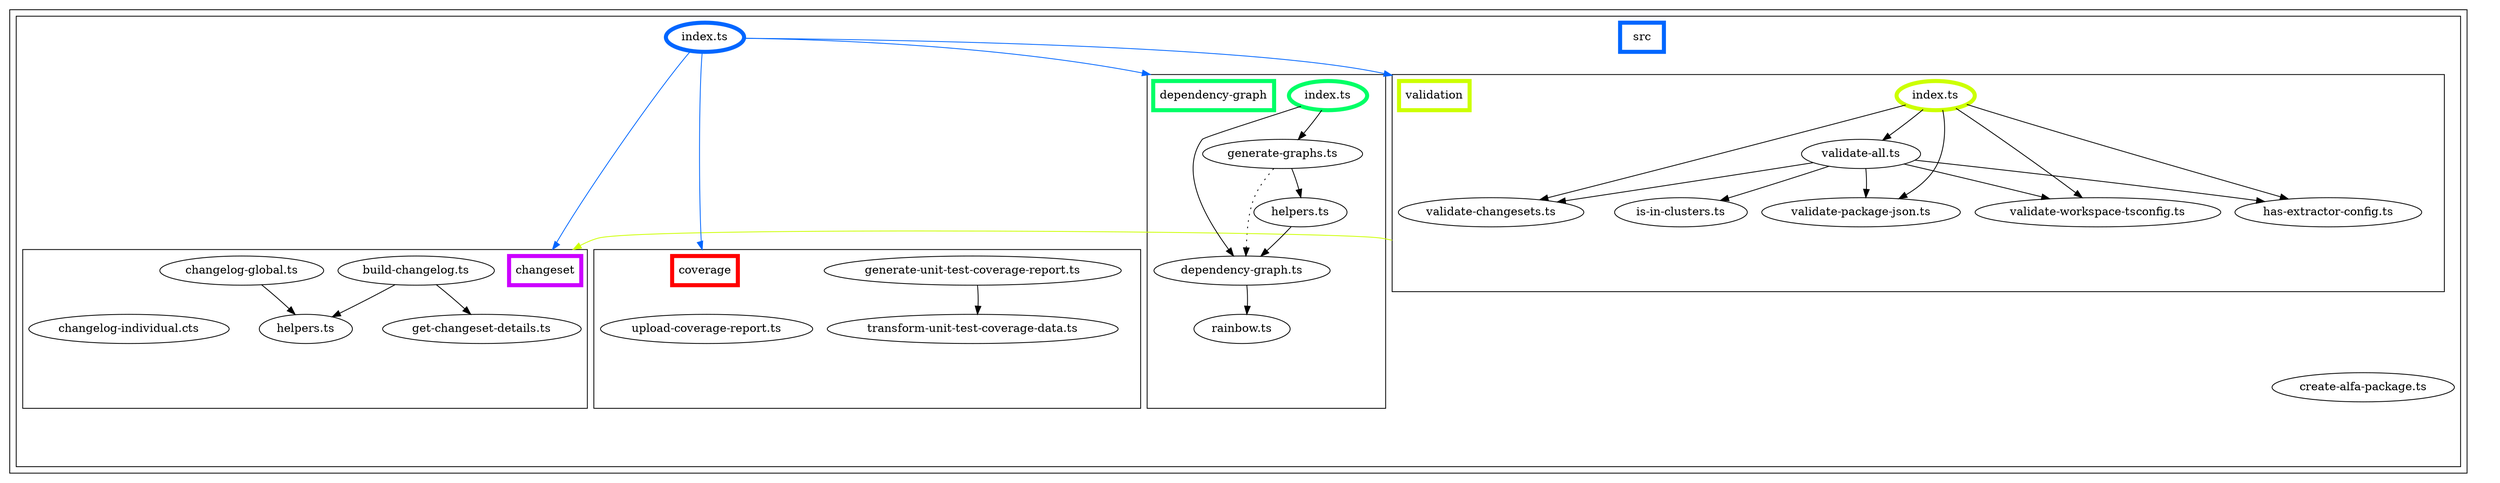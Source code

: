 digraph "dependency-graph-@siteimprove/alfa-toolchain" {
  compound = true;
  "src/dependency-graph/rainbow.ts";
  "src/coverage/transform-unit-test-coverage-data.ts";
  "src/dependency-graph/dependency-graph.ts";
  "src/dependency-graph/generate-graphs.ts";
  "src/changeset/get-changeset-details.ts";
  "exit_src/validation";
  "name_src/changeset";
  "src/dependency-graph/helpers.ts";
  "src/changeset/helpers.ts";
  "src/validation/has-extractor-config.ts";
  "src/validation/validate-all.ts";
  "src/validation/validate-changesets.ts";
  "src/validation/validate-package-json.ts";
  "src/validation/validate-workspace-tsconfig.ts";
  "src/changeset/build-changelog.ts";
  "src/changeset/changelog-global.ts";
  "src/changeset/changelog-individual.cts";
  "src/coverage/generate-unit-test-coverage-report.ts";
  "name_src/coverage";
  "src/coverage/upload-coverage-report.ts";
  "src/dependency-graph/index.ts";
  "name_src/dependency-graph";
  "src/validation/index.ts";
  "name_src/validation";
  "src/validation/is-in-clusters.ts";
  subgraph "cluster_src" {
    color = "#000000";
    label = "";
    "exit_src" [
      style = "invis";
    ];
    subgraph "cluster_src" {
      color = "#000000";
      label = "";
      "name_src" [
        penwidth = 5;
        shape = "rectangle";
        color = "#0066ff";
        label = "src";
      ];
      "exit_src" [
        style = "invis";
      ];
      "src/create-alfa-package.ts" [
        label = "create-alfa-package.ts";
      ];
      "src/index.ts" [
        label = "index.ts";
        color = "#0066ff";
        penwidth = 5;
      ];
      subgraph "cluster_src/dependency-graph" {
        color = "#000000";
        label = "";
        "name_src/dependency-graph" [
          penwidth = 5;
          shape = "rectangle";
          color = "#00ff66";
          label = "dependency-graph";
        ];
        "exit_src/dependency-graph" [
          style = "invis";
        ];
        "src/dependency-graph/dependency-graph.ts" [
          label = "dependency-graph.ts";
        ];
        "src/dependency-graph/index.ts" [
          label = "index.ts";
          color = "#00ff66";
          penwidth = 5;
        ];
        "src/dependency-graph/generate-graphs.ts" [
          label = "generate-graphs.ts";
        ];
        "src/dependency-graph/rainbow.ts" [
          label = "rainbow.ts";
        ];
        "src/dependency-graph/helpers.ts" [
          label = "helpers.ts";
        ];
        "src/dependency-graph/dependency-graph.ts" -> "exit_src/dependency-graph" [
          style = "invis";
        ];
        "src/dependency-graph/index.ts" -> "exit_src/dependency-graph" [
          style = "invis";
        ];
        "src/dependency-graph/generate-graphs.ts" -> "exit_src/dependency-graph" [
          style = "invis";
        ];
        "src/dependency-graph/rainbow.ts" -> "exit_src/dependency-graph" [
          style = "invis";
        ];
        "src/dependency-graph/helpers.ts" -> "exit_src/dependency-graph" [
          style = "invis";
        ];
      }
      subgraph "cluster_src/coverage" {
        color = "#000000";
        label = "";
        "name_src/coverage" [
          penwidth = 5;
          shape = "rectangle";
          color = "#ff0000";
          label = "coverage";
        ];
        "exit_src/coverage" [
          style = "invis";
        ];
        "src/coverage/generate-unit-test-coverage-report.ts" [
          label = "generate-unit-test-coverage-report.ts";
        ];
        "src/coverage/upload-coverage-report.ts" [
          label = "upload-coverage-report.ts";
        ];
        "src/coverage/transform-unit-test-coverage-data.ts" [
          label = "transform-unit-test-coverage-data.ts";
        ];
        "src/coverage/generate-unit-test-coverage-report.ts" -> "exit_src/coverage" [
          style = "invis";
        ];
        "src/coverage/upload-coverage-report.ts" -> "exit_src/coverage" [
          style = "invis";
        ];
        "src/coverage/transform-unit-test-coverage-data.ts" -> "exit_src/coverage" [
          style = "invis";
        ];
      }
      subgraph "cluster_src/validation" {
        color = "#000000";
        label = "";
        "name_src/validation" [
          penwidth = 5;
          shape = "rectangle";
          color = "#ccff00";
          label = "validation";
        ];
        "exit_src/validation" [
          style = "invis";
        ];
        "src/validation/validate-changesets.ts" [
          label = "validate-changesets.ts";
        ];
        "src/validation/index.ts" [
          label = "index.ts";
          color = "#ccff00";
          penwidth = 5;
        ];
        "src/validation/has-extractor-config.ts" [
          label = "has-extractor-config.ts";
        ];
        "src/validation/is-in-clusters.ts" [
          label = "is-in-clusters.ts";
        ];
        "src/validation/validate-workspace-tsconfig.ts" [
          label = "validate-workspace-tsconfig.ts";
        ];
        "src/validation/validate-package-json.ts" [
          label = "validate-package-json.ts";
        ];
        "src/validation/validate-all.ts" [
          label = "validate-all.ts";
        ];
        "src/validation/validate-changesets.ts" -> "exit_src/validation" [
          style = "invis";
        ];
        "src/validation/index.ts" -> "exit_src/validation" [
          style = "invis";
        ];
        "src/validation/has-extractor-config.ts" -> "exit_src/validation" [
          style = "invis";
        ];
        "src/validation/is-in-clusters.ts" -> "exit_src/validation" [
          style = "invis";
        ];
        "src/validation/validate-workspace-tsconfig.ts" -> "exit_src/validation" [
          style = "invis";
        ];
        "src/validation/validate-package-json.ts" -> "exit_src/validation" [
          style = "invis";
        ];
        "src/validation/validate-all.ts" -> "exit_src/validation" [
          style = "invis";
        ];
      }
      subgraph "cluster_src/changeset" {
        color = "#000000";
        label = "";
        "name_src/changeset" [
          penwidth = 5;
          shape = "rectangle";
          color = "#cc00ff";
          label = "changeset";
        ];
        "exit_src/changeset" [
          style = "invis";
        ];
        "src/changeset/build-changelog.ts" [
          label = "build-changelog.ts";
        ];
        "src/changeset/changelog-global.ts" [
          label = "changelog-global.ts";
        ];
        "src/changeset/get-changeset-details.ts" [
          label = "get-changeset-details.ts";
        ];
        "src/changeset/changelog-individual.cts" [
          label = "changelog-individual.cts";
        ];
        "src/changeset/helpers.ts" [
          label = "helpers.ts";
        ];
        "src/changeset/build-changelog.ts" -> "exit_src/changeset" [
          style = "invis";
        ];
        "src/changeset/changelog-global.ts" -> "exit_src/changeset" [
          style = "invis";
        ];
        "src/changeset/get-changeset-details.ts" -> "exit_src/changeset" [
          style = "invis";
        ];
        "src/changeset/changelog-individual.cts" -> "exit_src/changeset" [
          style = "invis";
        ];
        "src/changeset/helpers.ts" -> "exit_src/changeset" [
          style = "invis";
        ];
      }
      "src/create-alfa-package.ts" -> "exit_src" [
        style = "invis";
      ];
      "exit_src/dependency-graph" -> "exit_src" [
        style = "invis";
      ];
      "exit_src/coverage" -> "exit_src" [
        style = "invis";
      ];
      "exit_src/dependency-graph" -> "exit_src" [
        style = "invis";
      ];
      "exit_src/validation" -> "exit_src" [
        style = "invis";
      ];
      "exit_src/dependency-graph" -> "exit_src" [
        style = "invis";
      ];
      "exit_src/changeset" -> "exit_src" [
        style = "invis";
      ];
      "exit_src/validation" -> "exit_src" [
        style = "invis";
      ];
      "exit_src/validation" -> "exit_src" [
        style = "invis";
      ];
      "exit_src/changeset" -> "exit_src" [
        style = "invis";
      ];
      "exit_src/coverage" -> "exit_src" [
        style = "invis";
      ];
      "exit_src/validation" -> "exit_src" [
        style = "invis";
      ];
      "exit_src/dependency-graph" -> "exit_src" [
        style = "invis";
      ];
      "exit_src/validation" -> "exit_src" [
        style = "invis";
      ];
      "src/index.ts" -> "exit_src" [
        style = "invis";
      ];
      "exit_src/dependency-graph" -> "exit_src" [
        style = "invis";
      ];
      "exit_src/changeset" -> "exit_src" [
        style = "invis";
      ];
      "exit_src/changeset" -> "exit_src" [
        style = "invis";
      ];
      "exit_src/validation" -> "exit_src" [
        style = "invis";
      ];
      "exit_src/validation" -> "exit_src" [
        style = "invis";
      ];
      "exit_src/coverage" -> "exit_src" [
        style = "invis";
      ];
      "exit_src/changeset" -> "exit_src" [
        style = "invis";
      ];
    }
    "exit_src" -> "exit_src" [
      style = "invis";
    ];
    "exit_src" -> "exit_src" [
      style = "invis";
    ];
    "exit_src" -> "exit_src" [
      style = "invis";
    ];
    "exit_src" -> "exit_src" [
      style = "invis";
    ];
    "exit_src" -> "exit_src" [
      style = "invis";
    ];
    "exit_src" -> "exit_src" [
      style = "invis";
    ];
    "exit_src" -> "exit_src" [
      style = "invis";
    ];
    "exit_src" -> "exit_src" [
      style = "invis";
    ];
    "exit_src" -> "exit_src" [
      style = "invis";
    ];
    "exit_src" -> "exit_src" [
      style = "invis";
    ];
    "exit_src" -> "exit_src" [
      style = "invis";
    ];
    "exit_src" -> "exit_src" [
      style = "invis";
    ];
    "exit_src" -> "exit_src" [
      style = "invis";
    ];
    "exit_src" -> "exit_src" [
      style = "invis";
    ];
    "exit_src" -> "exit_src" [
      style = "invis";
    ];
    "exit_src" -> "exit_src" [
      style = "invis";
    ];
    "exit_src" -> "exit_src" [
      style = "invis";
    ];
    "exit_src" -> "exit_src" [
      style = "invis";
    ];
    "exit_src" -> "exit_src" [
      style = "invis";
    ];
    "exit_src" -> "exit_src" [
      style = "invis";
    ];
    "exit_src" -> "exit_src" [
      style = "invis";
    ];
    "exit_src" -> "exit_src" [
      style = "invis";
    ];
  }
  "src/dependency-graph/dependency-graph.ts" -> "src/dependency-graph/rainbow.ts" [
    style = "invis";
  ];
  "src/dependency-graph/dependency-graph.ts" -> "src/dependency-graph/rainbow.ts" [
    style = "solid";
    color = "black";
  ];
  "src/coverage/generate-unit-test-coverage-report.ts" -> "src/coverage/transform-unit-test-coverage-data.ts" [
    style = "invis";
  ];
  "src/coverage/generate-unit-test-coverage-report.ts" -> "src/coverage/transform-unit-test-coverage-data.ts" [
    style = "solid";
    color = "black";
  ];
  "src/dependency-graph/index.ts" -> "src/dependency-graph/dependency-graph.ts" [
    style = "invis";
  ];
  "src/dependency-graph/index.ts" -> "src/dependency-graph/dependency-graph.ts" [
    style = "solid";
    color = "black";
  ];
  "src/dependency-graph/index.ts" -> "src/dependency-graph/generate-graphs.ts" [
    style = "invis";
  ];
  "src/dependency-graph/index.ts" -> "src/dependency-graph/generate-graphs.ts" [
    style = "solid";
    color = "black";
  ];
  "exit_src/validation" -> "name_src/changeset" [
    style = "solid";
    color = "#ccff00";
    lhead = "cluster_src/changeset";
    ltail = "cluster_src/validation";
  ];
  "src/dependency-graph/generate-graphs.ts" -> "src/dependency-graph/dependency-graph.ts" [
    style = "invis";
  ];
  "src/dependency-graph/generate-graphs.ts" -> "src/dependency-graph/dependency-graph.ts" [
    style = "dotted";
    color = "black";
  ];
  "src/dependency-graph/generate-graphs.ts" -> "src/dependency-graph/helpers.ts" [
    style = "invis";
  ];
  "src/dependency-graph/generate-graphs.ts" -> "src/dependency-graph/helpers.ts" [
    style = "solid";
    color = "black";
  ];
  "src/changeset/build-changelog.ts" -> "src/changeset/get-changeset-details.ts" [
    style = "invis";
  ];
  "src/changeset/build-changelog.ts" -> "src/changeset/get-changeset-details.ts" [
    style = "solid";
    color = "black";
  ];
  "src/changeset/build-changelog.ts" -> "src/changeset/helpers.ts" [
    style = "invis";
  ];
  "src/changeset/build-changelog.ts" -> "src/changeset/helpers.ts" [
    style = "solid";
    color = "black";
  ];
  "src/validation/index.ts" -> "src/validation/has-extractor-config.ts" [
    style = "invis";
  ];
  "src/validation/index.ts" -> "src/validation/has-extractor-config.ts" [
    style = "solid";
    color = "black";
  ];
  "src/validation/index.ts" -> "src/validation/validate-all.ts" [
    style = "invis";
  ];
  "src/validation/index.ts" -> "src/validation/validate-all.ts" [
    style = "solid";
    color = "black";
  ];
  "src/validation/index.ts" -> "src/validation/validate-changesets.ts" [
    style = "invis";
  ];
  "src/validation/index.ts" -> "src/validation/validate-changesets.ts" [
    style = "solid";
    color = "black";
  ];
  "src/validation/index.ts" -> "src/validation/validate-package-json.ts" [
    style = "invis";
  ];
  "src/validation/index.ts" -> "src/validation/validate-package-json.ts" [
    style = "solid";
    color = "black";
  ];
  "src/validation/index.ts" -> "src/validation/validate-workspace-tsconfig.ts" [
    style = "invis";
  ];
  "src/validation/index.ts" -> "src/validation/validate-workspace-tsconfig.ts" [
    style = "solid";
    color = "black";
  ];
  "src/changeset/changelog-global.ts" -> "src/changeset/helpers.ts" [
    style = "invis";
  ];
  "src/changeset/changelog-global.ts" -> "src/changeset/helpers.ts" [
    style = "solid";
    color = "black";
  ];
  "src/index.ts" -> "name_src/changeset" [
    style = "solid";
    color = "#0066ff";
    lhead = "cluster_src/changeset";
  ];
  "src/index.ts" -> "name_src/changeset" [
    style = "invis";
    color = "#0066ff";
    lhead = "cluster_src/changeset";
  ];
  "src/index.ts" -> "name_src/changeset" [
    style = "invis";
    color = "#0066ff";
    lhead = "cluster_src/changeset";
  ];
  "src/index.ts" -> "name_src/coverage" [
    style = "solid";
    color = "#0066ff";
    lhead = "cluster_src/coverage";
  ];
  "src/index.ts" -> "name_src/coverage" [
    style = "invis";
    color = "#0066ff";
    lhead = "cluster_src/coverage";
  ];
  "src/index.ts" -> "name_src/dependency-graph" [
    style = "solid";
    color = "#0066ff";
    lhead = "cluster_src/dependency-graph";
  ];
  "src/index.ts" -> "name_src/validation" [
    style = "solid";
    color = "#0066ff";
    lhead = "cluster_src/validation";
  ];
  "src/dependency-graph/helpers.ts" -> "src/dependency-graph/dependency-graph.ts" [
    style = "invis";
  ];
  "src/dependency-graph/helpers.ts" -> "src/dependency-graph/dependency-graph.ts" [
    style = "solid";
    color = "black";
  ];
  "src/validation/validate-all.ts" -> "src/validation/has-extractor-config.ts" [
    style = "invis";
  ];
  "src/validation/validate-all.ts" -> "src/validation/has-extractor-config.ts" [
    style = "solid";
    color = "black";
  ];
  "src/validation/validate-all.ts" -> "src/validation/is-in-clusters.ts" [
    style = "invis";
  ];
  "src/validation/validate-all.ts" -> "src/validation/is-in-clusters.ts" [
    style = "solid";
    color = "black";
  ];
  "src/validation/validate-all.ts" -> "src/validation/validate-changesets.ts" [
    style = "invis";
  ];
  "src/validation/validate-all.ts" -> "src/validation/validate-changesets.ts" [
    style = "solid";
    color = "black";
  ];
  "src/validation/validate-all.ts" -> "src/validation/validate-package-json.ts" [
    style = "invis";
  ];
  "src/validation/validate-all.ts" -> "src/validation/validate-package-json.ts" [
    style = "solid";
    color = "black";
  ];
  "src/validation/validate-all.ts" -> "src/validation/validate-workspace-tsconfig.ts" [
    style = "invis";
  ];
  "src/validation/validate-all.ts" -> "src/validation/validate-workspace-tsconfig.ts" [
    style = "solid";
    color = "black";
  ];
}